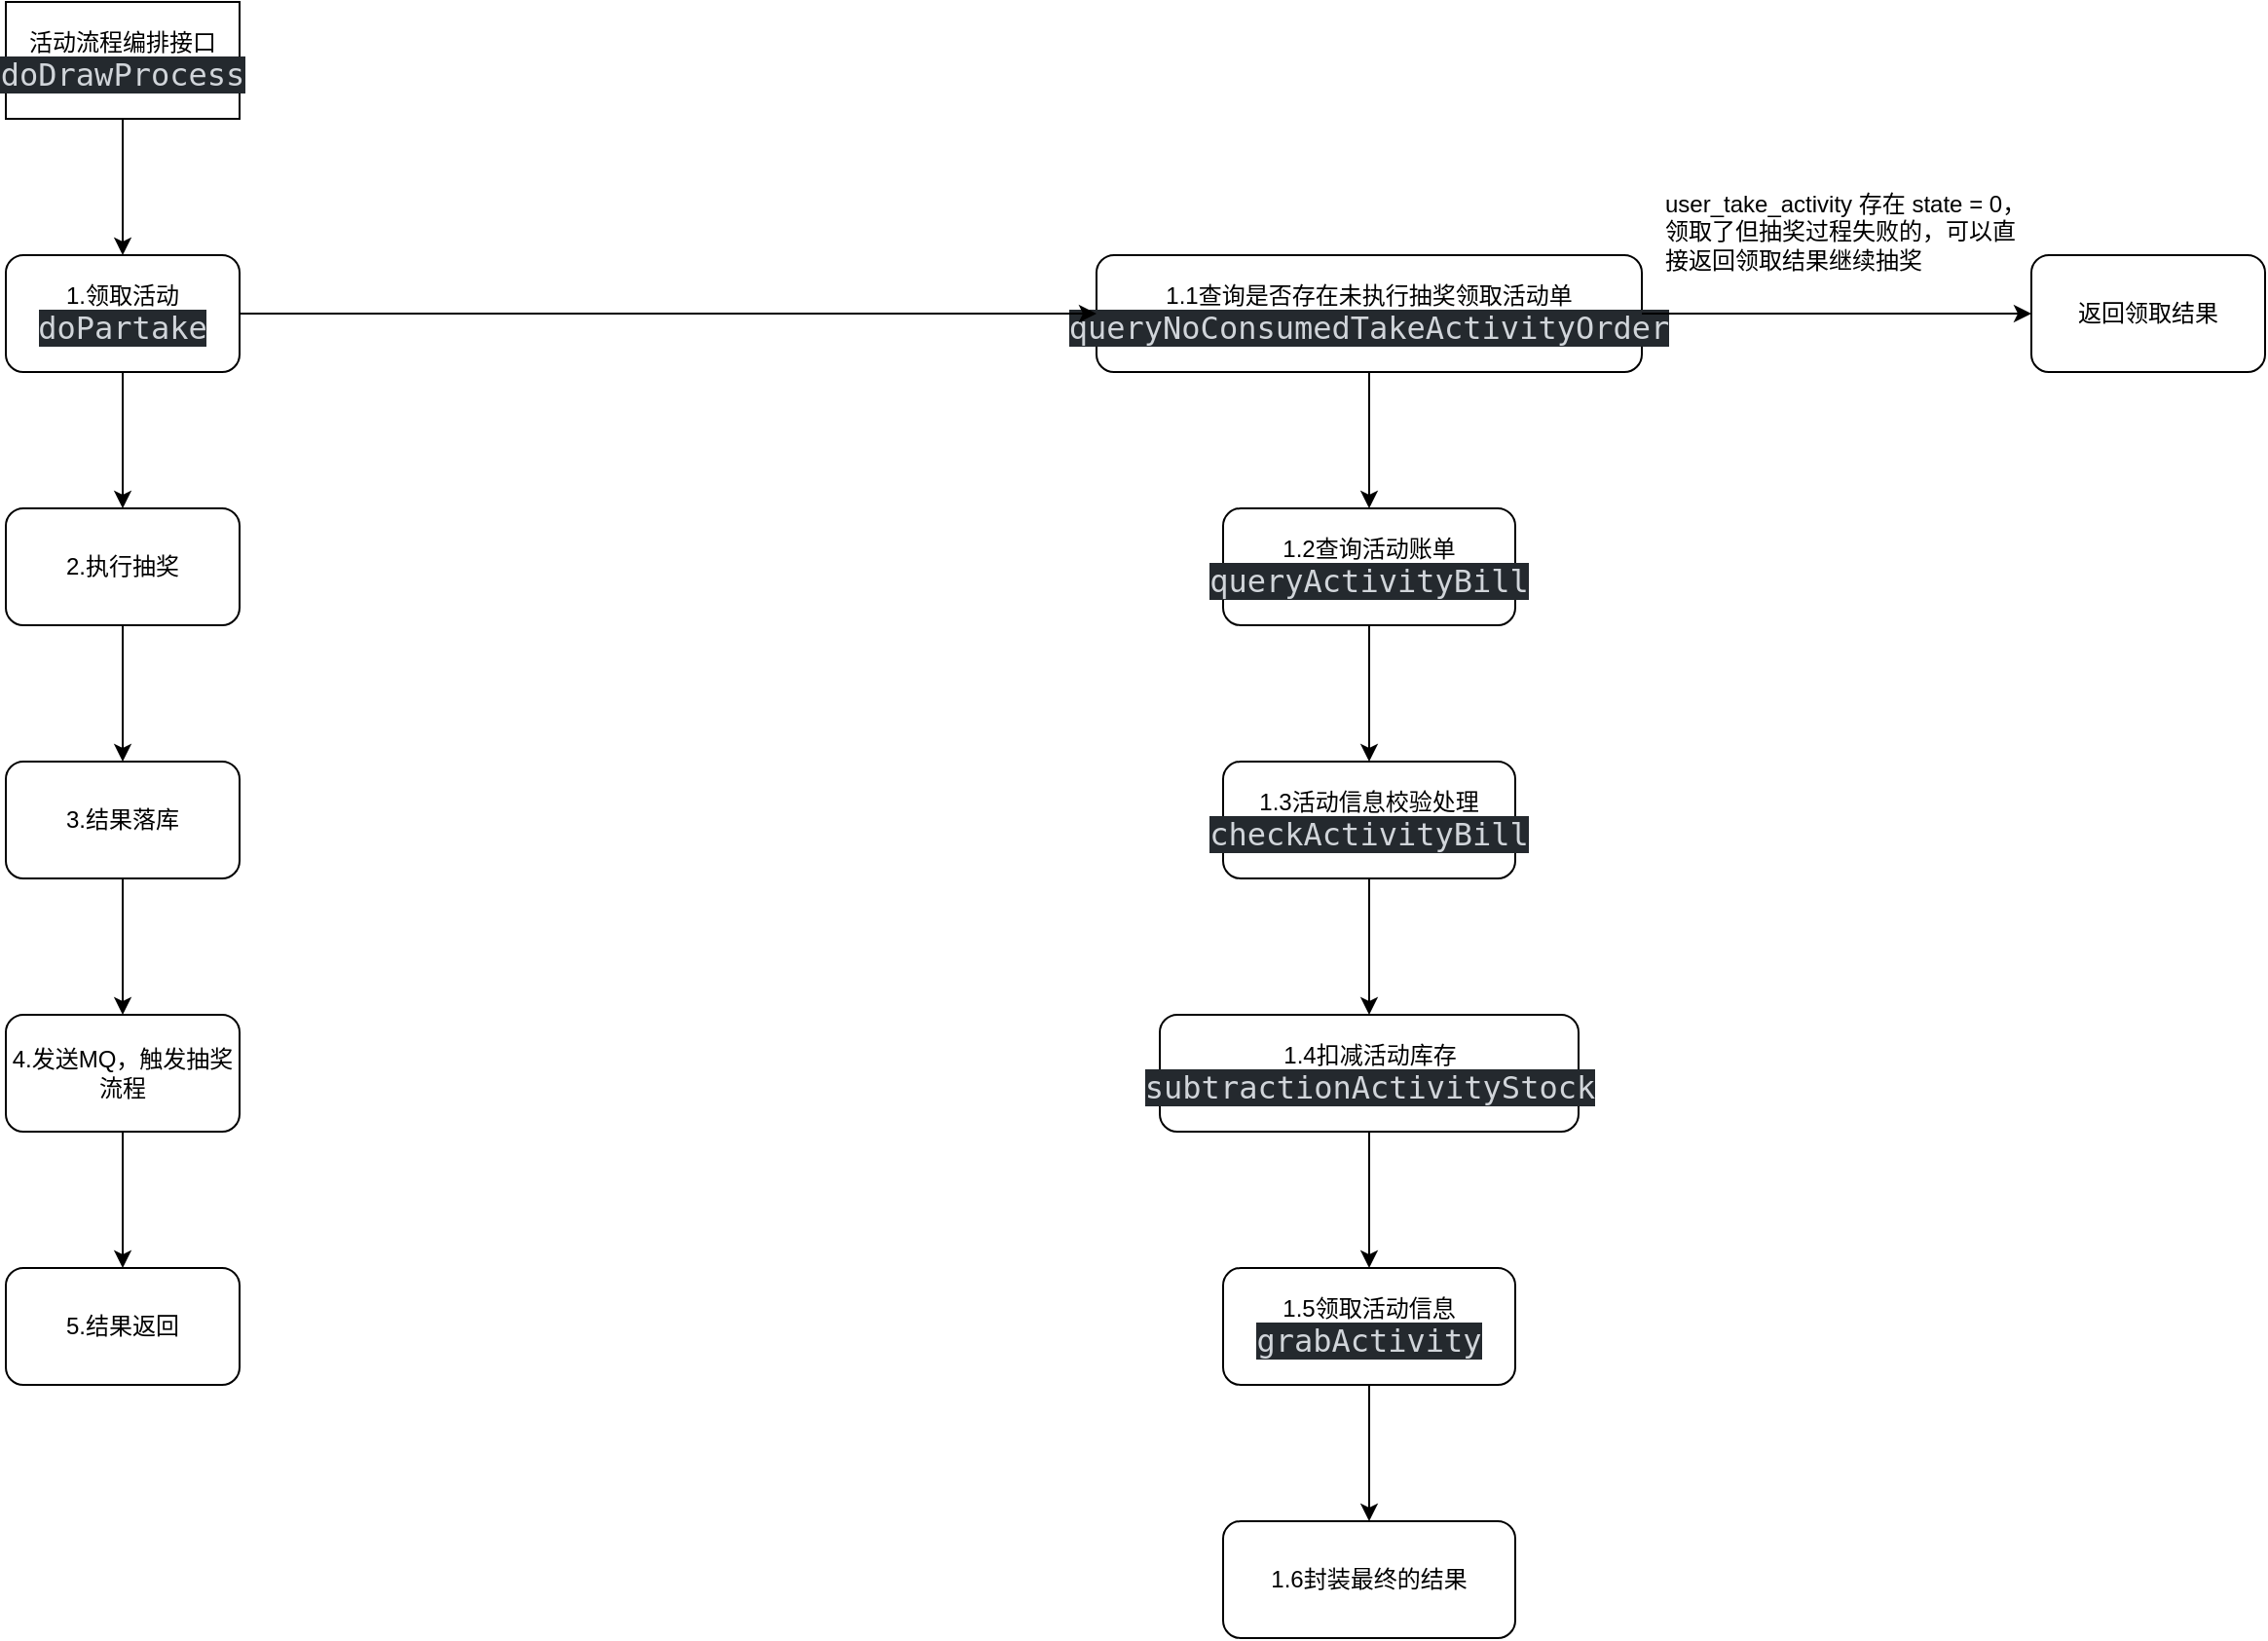 <mxfile version="21.5.0" type="github">
  <diagram name="第 1 页" id="bibF9dJg5SwcvGGGdXnd">
    <mxGraphModel dx="1333" dy="906" grid="1" gridSize="10" guides="1" tooltips="1" connect="1" arrows="1" fold="1" page="1" pageScale="1" pageWidth="827" pageHeight="1169" math="0" shadow="0">
      <root>
        <mxCell id="0" />
        <mxCell id="1" parent="0" />
        <mxCell id="CFQvKzb5lcJhRTIT20Lr-2" value="1.领取活动&lt;br&gt;&lt;div style=&quot;background-color: rgb(36, 41, 46); color: rgb(209, 213, 218); font-family: &amp;quot;JetBrains Mono&amp;quot;, monospace; font-size: 12pt;&quot;&gt;doPartake&lt;/div&gt;" style="rounded=1;whiteSpace=wrap;html=1;" vertex="1" parent="1">
          <mxGeometry x="50" y="220" width="120" height="60" as="geometry" />
        </mxCell>
        <mxCell id="CFQvKzb5lcJhRTIT20Lr-3" value="活动流程编排接口&lt;br style=&quot;border-color: var(--border-color);&quot;&gt;&lt;div style=&quot;border-color: var(--border-color); background-color: rgb(36, 41, 46); color: rgb(209, 213, 218); font-family: &amp;quot;JetBrains Mono&amp;quot;, monospace; font-size: 12pt;&quot;&gt;doDrawProcess&lt;/div&gt;" style="rounded=0;whiteSpace=wrap;html=1;" vertex="1" parent="1">
          <mxGeometry x="50" y="90" width="120" height="60" as="geometry" />
        </mxCell>
        <mxCell id="CFQvKzb5lcJhRTIT20Lr-4" value="" style="endArrow=classic;html=1;rounded=0;exitX=0.5;exitY=1;exitDx=0;exitDy=0;" edge="1" parent="1" source="CFQvKzb5lcJhRTIT20Lr-3" target="CFQvKzb5lcJhRTIT20Lr-2">
          <mxGeometry width="50" height="50" relative="1" as="geometry">
            <mxPoint x="180" y="380" as="sourcePoint" />
            <mxPoint x="230" y="330" as="targetPoint" />
          </mxGeometry>
        </mxCell>
        <mxCell id="CFQvKzb5lcJhRTIT20Lr-5" value="2.执行抽奖" style="rounded=1;whiteSpace=wrap;html=1;" vertex="1" parent="1">
          <mxGeometry x="50" y="350" width="120" height="60" as="geometry" />
        </mxCell>
        <mxCell id="CFQvKzb5lcJhRTIT20Lr-6" value="3.结果落库" style="rounded=1;whiteSpace=wrap;html=1;" vertex="1" parent="1">
          <mxGeometry x="50" y="480" width="120" height="60" as="geometry" />
        </mxCell>
        <mxCell id="CFQvKzb5lcJhRTIT20Lr-7" value="4.发送MQ，触发抽奖流程" style="rounded=1;whiteSpace=wrap;html=1;" vertex="1" parent="1">
          <mxGeometry x="50" y="610" width="120" height="60" as="geometry" />
        </mxCell>
        <mxCell id="CFQvKzb5lcJhRTIT20Lr-8" value="5.结果返回" style="rounded=1;whiteSpace=wrap;html=1;" vertex="1" parent="1">
          <mxGeometry x="50" y="740" width="120" height="60" as="geometry" />
        </mxCell>
        <mxCell id="CFQvKzb5lcJhRTIT20Lr-9" value="1.1查询是否存在未执行抽奖领取活动单&lt;br&gt;&lt;div style=&quot;background-color: rgb(36, 41, 46); color: rgb(209, 213, 218); font-family: &amp;quot;JetBrains Mono&amp;quot;, monospace; font-size: 12pt;&quot;&gt;queryNoConsumedTakeActivityOrder&lt;/div&gt;" style="rounded=1;whiteSpace=wrap;html=1;" vertex="1" parent="1">
          <mxGeometry x="610" y="220" width="280" height="60" as="geometry" />
        </mxCell>
        <mxCell id="CFQvKzb5lcJhRTIT20Lr-10" value="" style="endArrow=classic;html=1;rounded=0;exitX=0.5;exitY=1;exitDx=0;exitDy=0;" edge="1" parent="1" source="CFQvKzb5lcJhRTIT20Lr-2" target="CFQvKzb5lcJhRTIT20Lr-5">
          <mxGeometry width="50" height="50" relative="1" as="geometry">
            <mxPoint x="200" y="280" as="sourcePoint" />
            <mxPoint x="250" y="230" as="targetPoint" />
          </mxGeometry>
        </mxCell>
        <mxCell id="CFQvKzb5lcJhRTIT20Lr-11" value="" style="endArrow=classic;html=1;rounded=0;exitX=0.5;exitY=1;exitDx=0;exitDy=0;" edge="1" parent="1" source="CFQvKzb5lcJhRTIT20Lr-5" target="CFQvKzb5lcJhRTIT20Lr-6">
          <mxGeometry width="50" height="50" relative="1" as="geometry">
            <mxPoint x="120" y="290" as="sourcePoint" />
            <mxPoint x="120" y="360" as="targetPoint" />
          </mxGeometry>
        </mxCell>
        <mxCell id="CFQvKzb5lcJhRTIT20Lr-12" value="" style="endArrow=classic;html=1;rounded=0;exitX=0.5;exitY=1;exitDx=0;exitDy=0;" edge="1" parent="1" source="CFQvKzb5lcJhRTIT20Lr-6" target="CFQvKzb5lcJhRTIT20Lr-7">
          <mxGeometry width="50" height="50" relative="1" as="geometry">
            <mxPoint x="100" y="550" as="sourcePoint" />
            <mxPoint x="120" y="490" as="targetPoint" />
          </mxGeometry>
        </mxCell>
        <mxCell id="CFQvKzb5lcJhRTIT20Lr-13" value="" style="endArrow=classic;html=1;rounded=0;exitX=0.5;exitY=1;exitDx=0;exitDy=0;" edge="1" parent="1" source="CFQvKzb5lcJhRTIT20Lr-7" target="CFQvKzb5lcJhRTIT20Lr-8">
          <mxGeometry width="50" height="50" relative="1" as="geometry">
            <mxPoint x="120" y="550" as="sourcePoint" />
            <mxPoint x="120" y="620" as="targetPoint" />
          </mxGeometry>
        </mxCell>
        <mxCell id="CFQvKzb5lcJhRTIT20Lr-14" value="" style="endArrow=classic;html=1;rounded=0;exitX=1;exitY=0.5;exitDx=0;exitDy=0;entryX=0;entryY=0.5;entryDx=0;entryDy=0;" edge="1" parent="1" source="CFQvKzb5lcJhRTIT20Lr-2" target="CFQvKzb5lcJhRTIT20Lr-9">
          <mxGeometry width="50" height="50" relative="1" as="geometry">
            <mxPoint x="120" y="290" as="sourcePoint" />
            <mxPoint x="120" y="360" as="targetPoint" />
          </mxGeometry>
        </mxCell>
        <mxCell id="CFQvKzb5lcJhRTIT20Lr-15" value="返回领取结果" style="rounded=1;whiteSpace=wrap;html=1;" vertex="1" parent="1">
          <mxGeometry x="1090" y="220" width="120" height="60" as="geometry" />
        </mxCell>
        <mxCell id="CFQvKzb5lcJhRTIT20Lr-16" value="user_take_activity 存在 state = 0，领取了但抽奖过程失败的，可以直接返回领取结果继续抽奖" style="text;whiteSpace=wrap;" vertex="1" parent="1">
          <mxGeometry x="900" y="180" width="190" height="40" as="geometry" />
        </mxCell>
        <mxCell id="CFQvKzb5lcJhRTIT20Lr-18" value="" style="endArrow=classic;html=1;rounded=0;exitX=1;exitY=0.5;exitDx=0;exitDy=0;" edge="1" parent="1" source="CFQvKzb5lcJhRTIT20Lr-9" target="CFQvKzb5lcJhRTIT20Lr-15">
          <mxGeometry width="50" height="50" relative="1" as="geometry">
            <mxPoint x="920" y="280" as="sourcePoint" />
            <mxPoint x="970" y="230" as="targetPoint" />
          </mxGeometry>
        </mxCell>
        <mxCell id="CFQvKzb5lcJhRTIT20Lr-19" value="1.2查询活动账单&lt;br&gt;&lt;div style=&quot;background-color: rgb(36, 41, 46); color: rgb(209, 213, 218); font-family: &amp;quot;JetBrains Mono&amp;quot;, monospace; font-size: 12pt;&quot;&gt;queryActivityBill&lt;/div&gt;" style="rounded=1;whiteSpace=wrap;html=1;" vertex="1" parent="1">
          <mxGeometry x="675" y="350" width="150" height="60" as="geometry" />
        </mxCell>
        <mxCell id="CFQvKzb5lcJhRTIT20Lr-20" value="" style="endArrow=classic;html=1;rounded=0;exitX=0.5;exitY=1;exitDx=0;exitDy=0;" edge="1" parent="1" source="CFQvKzb5lcJhRTIT20Lr-9" target="CFQvKzb5lcJhRTIT20Lr-19">
          <mxGeometry width="50" height="50" relative="1" as="geometry">
            <mxPoint x="490" y="260" as="sourcePoint" />
            <mxPoint x="620" y="260" as="targetPoint" />
          </mxGeometry>
        </mxCell>
        <mxCell id="CFQvKzb5lcJhRTIT20Lr-21" value="1.3活动信息校验处理&lt;br&gt;&lt;div style=&quot;background-color: rgb(36, 41, 46); color: rgb(209, 213, 218); font-family: &amp;quot;JetBrains Mono&amp;quot;, monospace; font-size: 12pt;&quot;&gt;checkActivityBill&lt;/div&gt;" style="rounded=1;whiteSpace=wrap;html=1;" vertex="1" parent="1">
          <mxGeometry x="675" y="480" width="150" height="60" as="geometry" />
        </mxCell>
        <mxCell id="CFQvKzb5lcJhRTIT20Lr-22" value="1.4扣减活动库存&lt;br&gt;&lt;div style=&quot;background-color: rgb(36, 41, 46); color: rgb(209, 213, 218); font-family: &amp;quot;JetBrains Mono&amp;quot;, monospace; font-size: 12pt;&quot;&gt;subtractionActivityStock&lt;/div&gt;" style="rounded=1;whiteSpace=wrap;html=1;" vertex="1" parent="1">
          <mxGeometry x="642.5" y="610" width="215" height="60" as="geometry" />
        </mxCell>
        <mxCell id="CFQvKzb5lcJhRTIT20Lr-23" value="1.5领取活动信息&lt;br&gt;&lt;div style=&quot;background-color: rgb(36, 41, 46); color: rgb(209, 213, 218); font-family: &amp;quot;JetBrains Mono&amp;quot;, monospace; font-size: 12pt;&quot;&gt;grabActivity&lt;/div&gt;" style="rounded=1;whiteSpace=wrap;html=1;" vertex="1" parent="1">
          <mxGeometry x="675" y="740" width="150" height="60" as="geometry" />
        </mxCell>
        <mxCell id="CFQvKzb5lcJhRTIT20Lr-24" value="1.6封装最终的结果" style="rounded=1;whiteSpace=wrap;html=1;" vertex="1" parent="1">
          <mxGeometry x="675" y="870" width="150" height="60" as="geometry" />
        </mxCell>
        <mxCell id="CFQvKzb5lcJhRTIT20Lr-25" value="" style="endArrow=classic;html=1;rounded=0;exitX=0.5;exitY=1;exitDx=0;exitDy=0;entryX=0.5;entryY=0;entryDx=0;entryDy=0;" edge="1" parent="1" source="CFQvKzb5lcJhRTIT20Lr-19" target="CFQvKzb5lcJhRTIT20Lr-21">
          <mxGeometry width="50" height="50" relative="1" as="geometry">
            <mxPoint x="760" y="290" as="sourcePoint" />
            <mxPoint x="760" y="360" as="targetPoint" />
          </mxGeometry>
        </mxCell>
        <mxCell id="CFQvKzb5lcJhRTIT20Lr-26" value="" style="endArrow=classic;html=1;rounded=0;" edge="1" parent="1" target="CFQvKzb5lcJhRTIT20Lr-22">
          <mxGeometry width="50" height="50" relative="1" as="geometry">
            <mxPoint x="750" y="540" as="sourcePoint" />
            <mxPoint x="760" y="490" as="targetPoint" />
          </mxGeometry>
        </mxCell>
        <mxCell id="CFQvKzb5lcJhRTIT20Lr-27" value="" style="endArrow=classic;html=1;rounded=0;exitX=0.5;exitY=1;exitDx=0;exitDy=0;" edge="1" parent="1" source="CFQvKzb5lcJhRTIT20Lr-22" target="CFQvKzb5lcJhRTIT20Lr-23">
          <mxGeometry width="50" height="50" relative="1" as="geometry">
            <mxPoint x="760" y="550" as="sourcePoint" />
            <mxPoint x="760" y="620" as="targetPoint" />
          </mxGeometry>
        </mxCell>
        <mxCell id="CFQvKzb5lcJhRTIT20Lr-31" value="" style="endArrow=classic;html=1;rounded=0;exitX=0.5;exitY=1;exitDx=0;exitDy=0;entryX=0.5;entryY=0;entryDx=0;entryDy=0;" edge="1" parent="1" source="CFQvKzb5lcJhRTIT20Lr-23" target="CFQvKzb5lcJhRTIT20Lr-24">
          <mxGeometry width="50" height="50" relative="1" as="geometry">
            <mxPoint x="760" y="680" as="sourcePoint" />
            <mxPoint x="760" y="750" as="targetPoint" />
          </mxGeometry>
        </mxCell>
      </root>
    </mxGraphModel>
  </diagram>
</mxfile>
